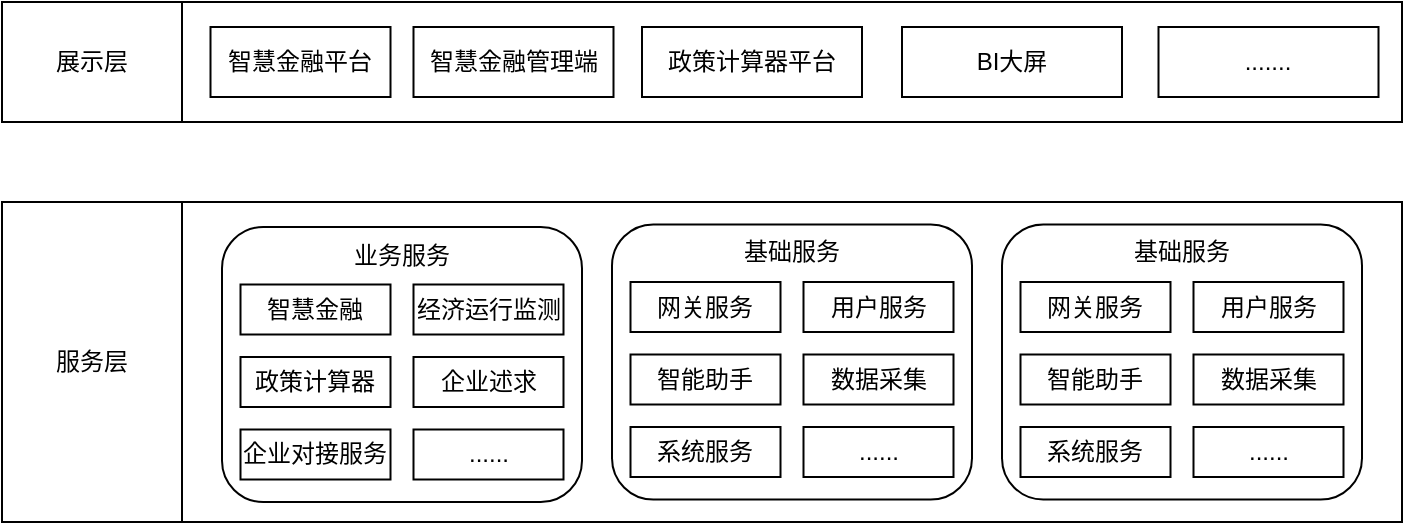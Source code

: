 <mxfile version="21.6.9" type="github">
  <diagram name="第 1 页" id="PB_nf5uyEakX5CC_Q3U3">
    <mxGraphModel dx="1164" dy="618" grid="1" gridSize="10" guides="1" tooltips="1" connect="1" arrows="1" fold="1" page="1" pageScale="1" pageWidth="827" pageHeight="1169" math="0" shadow="0">
      <root>
        <mxCell id="0" />
        <mxCell id="1" parent="0" />
        <mxCell id="RwFWexjP3_oaEFjTqjFq-1" value="" style="rounded=0;whiteSpace=wrap;html=1;" vertex="1" parent="1">
          <mxGeometry x="160" y="190" width="610" height="60" as="geometry" />
        </mxCell>
        <mxCell id="RwFWexjP3_oaEFjTqjFq-2" value="智慧金融平台" style="rounded=0;whiteSpace=wrap;html=1;" vertex="1" parent="1">
          <mxGeometry x="174.25" y="202.5" width="90" height="35" as="geometry" />
        </mxCell>
        <mxCell id="RwFWexjP3_oaEFjTqjFq-4" value="展示层" style="rounded=0;whiteSpace=wrap;html=1;" vertex="1" parent="1">
          <mxGeometry x="70" y="190" width="90" height="60" as="geometry" />
        </mxCell>
        <mxCell id="RwFWexjP3_oaEFjTqjFq-5" value="政策计算器平台" style="rounded=0;whiteSpace=wrap;html=1;" vertex="1" parent="1">
          <mxGeometry x="390" y="202.5" width="110" height="35" as="geometry" />
        </mxCell>
        <mxCell id="RwFWexjP3_oaEFjTqjFq-7" value="智慧金融管理端" style="rounded=0;whiteSpace=wrap;html=1;" vertex="1" parent="1">
          <mxGeometry x="275.75" y="202.5" width="100" height="35" as="geometry" />
        </mxCell>
        <mxCell id="RwFWexjP3_oaEFjTqjFq-8" value="......." style="rounded=0;whiteSpace=wrap;html=1;" vertex="1" parent="1">
          <mxGeometry x="648.25" y="202.5" width="110" height="35" as="geometry" />
        </mxCell>
        <mxCell id="RwFWexjP3_oaEFjTqjFq-9" value="" style="rounded=0;whiteSpace=wrap;html=1;" vertex="1" parent="1">
          <mxGeometry x="160" y="290" width="610" height="160" as="geometry" />
        </mxCell>
        <mxCell id="RwFWexjP3_oaEFjTqjFq-11" value="服务层" style="rounded=0;whiteSpace=wrap;html=1;" vertex="1" parent="1">
          <mxGeometry x="70" y="290" width="90" height="160" as="geometry" />
        </mxCell>
        <mxCell id="RwFWexjP3_oaEFjTqjFq-16" value="&lt;div style=&quot;&quot;&gt;&lt;span style=&quot;background-color: initial;&quot;&gt;业务服务&lt;/span&gt;&lt;/div&gt;" style="rounded=1;whiteSpace=wrap;html=1;align=center;verticalAlign=top;" vertex="1" parent="1">
          <mxGeometry x="180" y="302.5" width="180" height="137.5" as="geometry" />
        </mxCell>
        <mxCell id="RwFWexjP3_oaEFjTqjFq-17" value="智慧金融" style="rounded=0;whiteSpace=wrap;html=1;" vertex="1" parent="1">
          <mxGeometry x="189.25" y="331.25" width="75" height="25" as="geometry" />
        </mxCell>
        <mxCell id="RwFWexjP3_oaEFjTqjFq-18" value="经济运行监测" style="rounded=0;whiteSpace=wrap;html=1;" vertex="1" parent="1">
          <mxGeometry x="275.75" y="331.25" width="75" height="25" as="geometry" />
        </mxCell>
        <mxCell id="RwFWexjP3_oaEFjTqjFq-19" value="政策计算器" style="rounded=0;whiteSpace=wrap;html=1;" vertex="1" parent="1">
          <mxGeometry x="189.25" y="367.5" width="75" height="25" as="geometry" />
        </mxCell>
        <mxCell id="RwFWexjP3_oaEFjTqjFq-20" value="企业述求" style="rounded=0;whiteSpace=wrap;html=1;" vertex="1" parent="1">
          <mxGeometry x="275.75" y="367.5" width="75" height="25" as="geometry" />
        </mxCell>
        <mxCell id="RwFWexjP3_oaEFjTqjFq-23" value="......" style="rounded=0;whiteSpace=wrap;html=1;" vertex="1" parent="1">
          <mxGeometry x="275.75" y="403.75" width="75" height="25" as="geometry" />
        </mxCell>
        <mxCell id="RwFWexjP3_oaEFjTqjFq-24" value="企业对接服务" style="rounded=0;whiteSpace=wrap;html=1;" vertex="1" parent="1">
          <mxGeometry x="189.25" y="403.75" width="75" height="25" as="geometry" />
        </mxCell>
        <mxCell id="RwFWexjP3_oaEFjTqjFq-25" value="&lt;div style=&quot;&quot;&gt;&lt;span style=&quot;background-color: initial;&quot;&gt;基础服务&lt;/span&gt;&lt;/div&gt;" style="rounded=1;whiteSpace=wrap;html=1;align=center;verticalAlign=top;" vertex="1" parent="1">
          <mxGeometry x="375" y="301.25" width="180" height="137.5" as="geometry" />
        </mxCell>
        <mxCell id="RwFWexjP3_oaEFjTqjFq-26" value="网关服务" style="rounded=0;whiteSpace=wrap;html=1;" vertex="1" parent="1">
          <mxGeometry x="384.25" y="330" width="75" height="25" as="geometry" />
        </mxCell>
        <mxCell id="RwFWexjP3_oaEFjTqjFq-27" value="用户服务" style="rounded=0;whiteSpace=wrap;html=1;" vertex="1" parent="1">
          <mxGeometry x="470.75" y="330" width="75" height="25" as="geometry" />
        </mxCell>
        <mxCell id="RwFWexjP3_oaEFjTqjFq-28" value="智能助手" style="rounded=0;whiteSpace=wrap;html=1;" vertex="1" parent="1">
          <mxGeometry x="384.25" y="366.25" width="75" height="25" as="geometry" />
        </mxCell>
        <mxCell id="RwFWexjP3_oaEFjTqjFq-29" value="数据采集" style="rounded=0;whiteSpace=wrap;html=1;" vertex="1" parent="1">
          <mxGeometry x="470.75" y="366.25" width="75" height="25" as="geometry" />
        </mxCell>
        <mxCell id="RwFWexjP3_oaEFjTqjFq-30" value="......" style="rounded=0;whiteSpace=wrap;html=1;" vertex="1" parent="1">
          <mxGeometry x="470.75" y="402.5" width="75" height="25" as="geometry" />
        </mxCell>
        <mxCell id="RwFWexjP3_oaEFjTqjFq-31" value="系统服务" style="rounded=0;whiteSpace=wrap;html=1;" vertex="1" parent="1">
          <mxGeometry x="384.25" y="402.5" width="75" height="25" as="geometry" />
        </mxCell>
        <mxCell id="RwFWexjP3_oaEFjTqjFq-32" value="&lt;div style=&quot;&quot;&gt;&lt;span style=&quot;background-color: initial;&quot;&gt;基础服务&lt;/span&gt;&lt;/div&gt;" style="rounded=1;whiteSpace=wrap;html=1;align=center;verticalAlign=top;" vertex="1" parent="1">
          <mxGeometry x="570" y="301.25" width="180" height="137.5" as="geometry" />
        </mxCell>
        <mxCell id="RwFWexjP3_oaEFjTqjFq-33" value="网关服务" style="rounded=0;whiteSpace=wrap;html=1;" vertex="1" parent="1">
          <mxGeometry x="579.25" y="330" width="75" height="25" as="geometry" />
        </mxCell>
        <mxCell id="RwFWexjP3_oaEFjTqjFq-34" value="用户服务" style="rounded=0;whiteSpace=wrap;html=1;" vertex="1" parent="1">
          <mxGeometry x="665.75" y="330" width="75" height="25" as="geometry" />
        </mxCell>
        <mxCell id="RwFWexjP3_oaEFjTqjFq-35" value="智能助手" style="rounded=0;whiteSpace=wrap;html=1;" vertex="1" parent="1">
          <mxGeometry x="579.25" y="366.25" width="75" height="25" as="geometry" />
        </mxCell>
        <mxCell id="RwFWexjP3_oaEFjTqjFq-36" value="数据采集" style="rounded=0;whiteSpace=wrap;html=1;" vertex="1" parent="1">
          <mxGeometry x="665.75" y="366.25" width="75" height="25" as="geometry" />
        </mxCell>
        <mxCell id="RwFWexjP3_oaEFjTqjFq-37" value="......" style="rounded=0;whiteSpace=wrap;html=1;" vertex="1" parent="1">
          <mxGeometry x="665.75" y="402.5" width="75" height="25" as="geometry" />
        </mxCell>
        <mxCell id="RwFWexjP3_oaEFjTqjFq-38" value="系统服务" style="rounded=0;whiteSpace=wrap;html=1;" vertex="1" parent="1">
          <mxGeometry x="579.25" y="402.5" width="75" height="25" as="geometry" />
        </mxCell>
        <mxCell id="RwFWexjP3_oaEFjTqjFq-39" value="BI大屏" style="rounded=0;whiteSpace=wrap;html=1;" vertex="1" parent="1">
          <mxGeometry x="520" y="202.5" width="110" height="35" as="geometry" />
        </mxCell>
      </root>
    </mxGraphModel>
  </diagram>
</mxfile>
